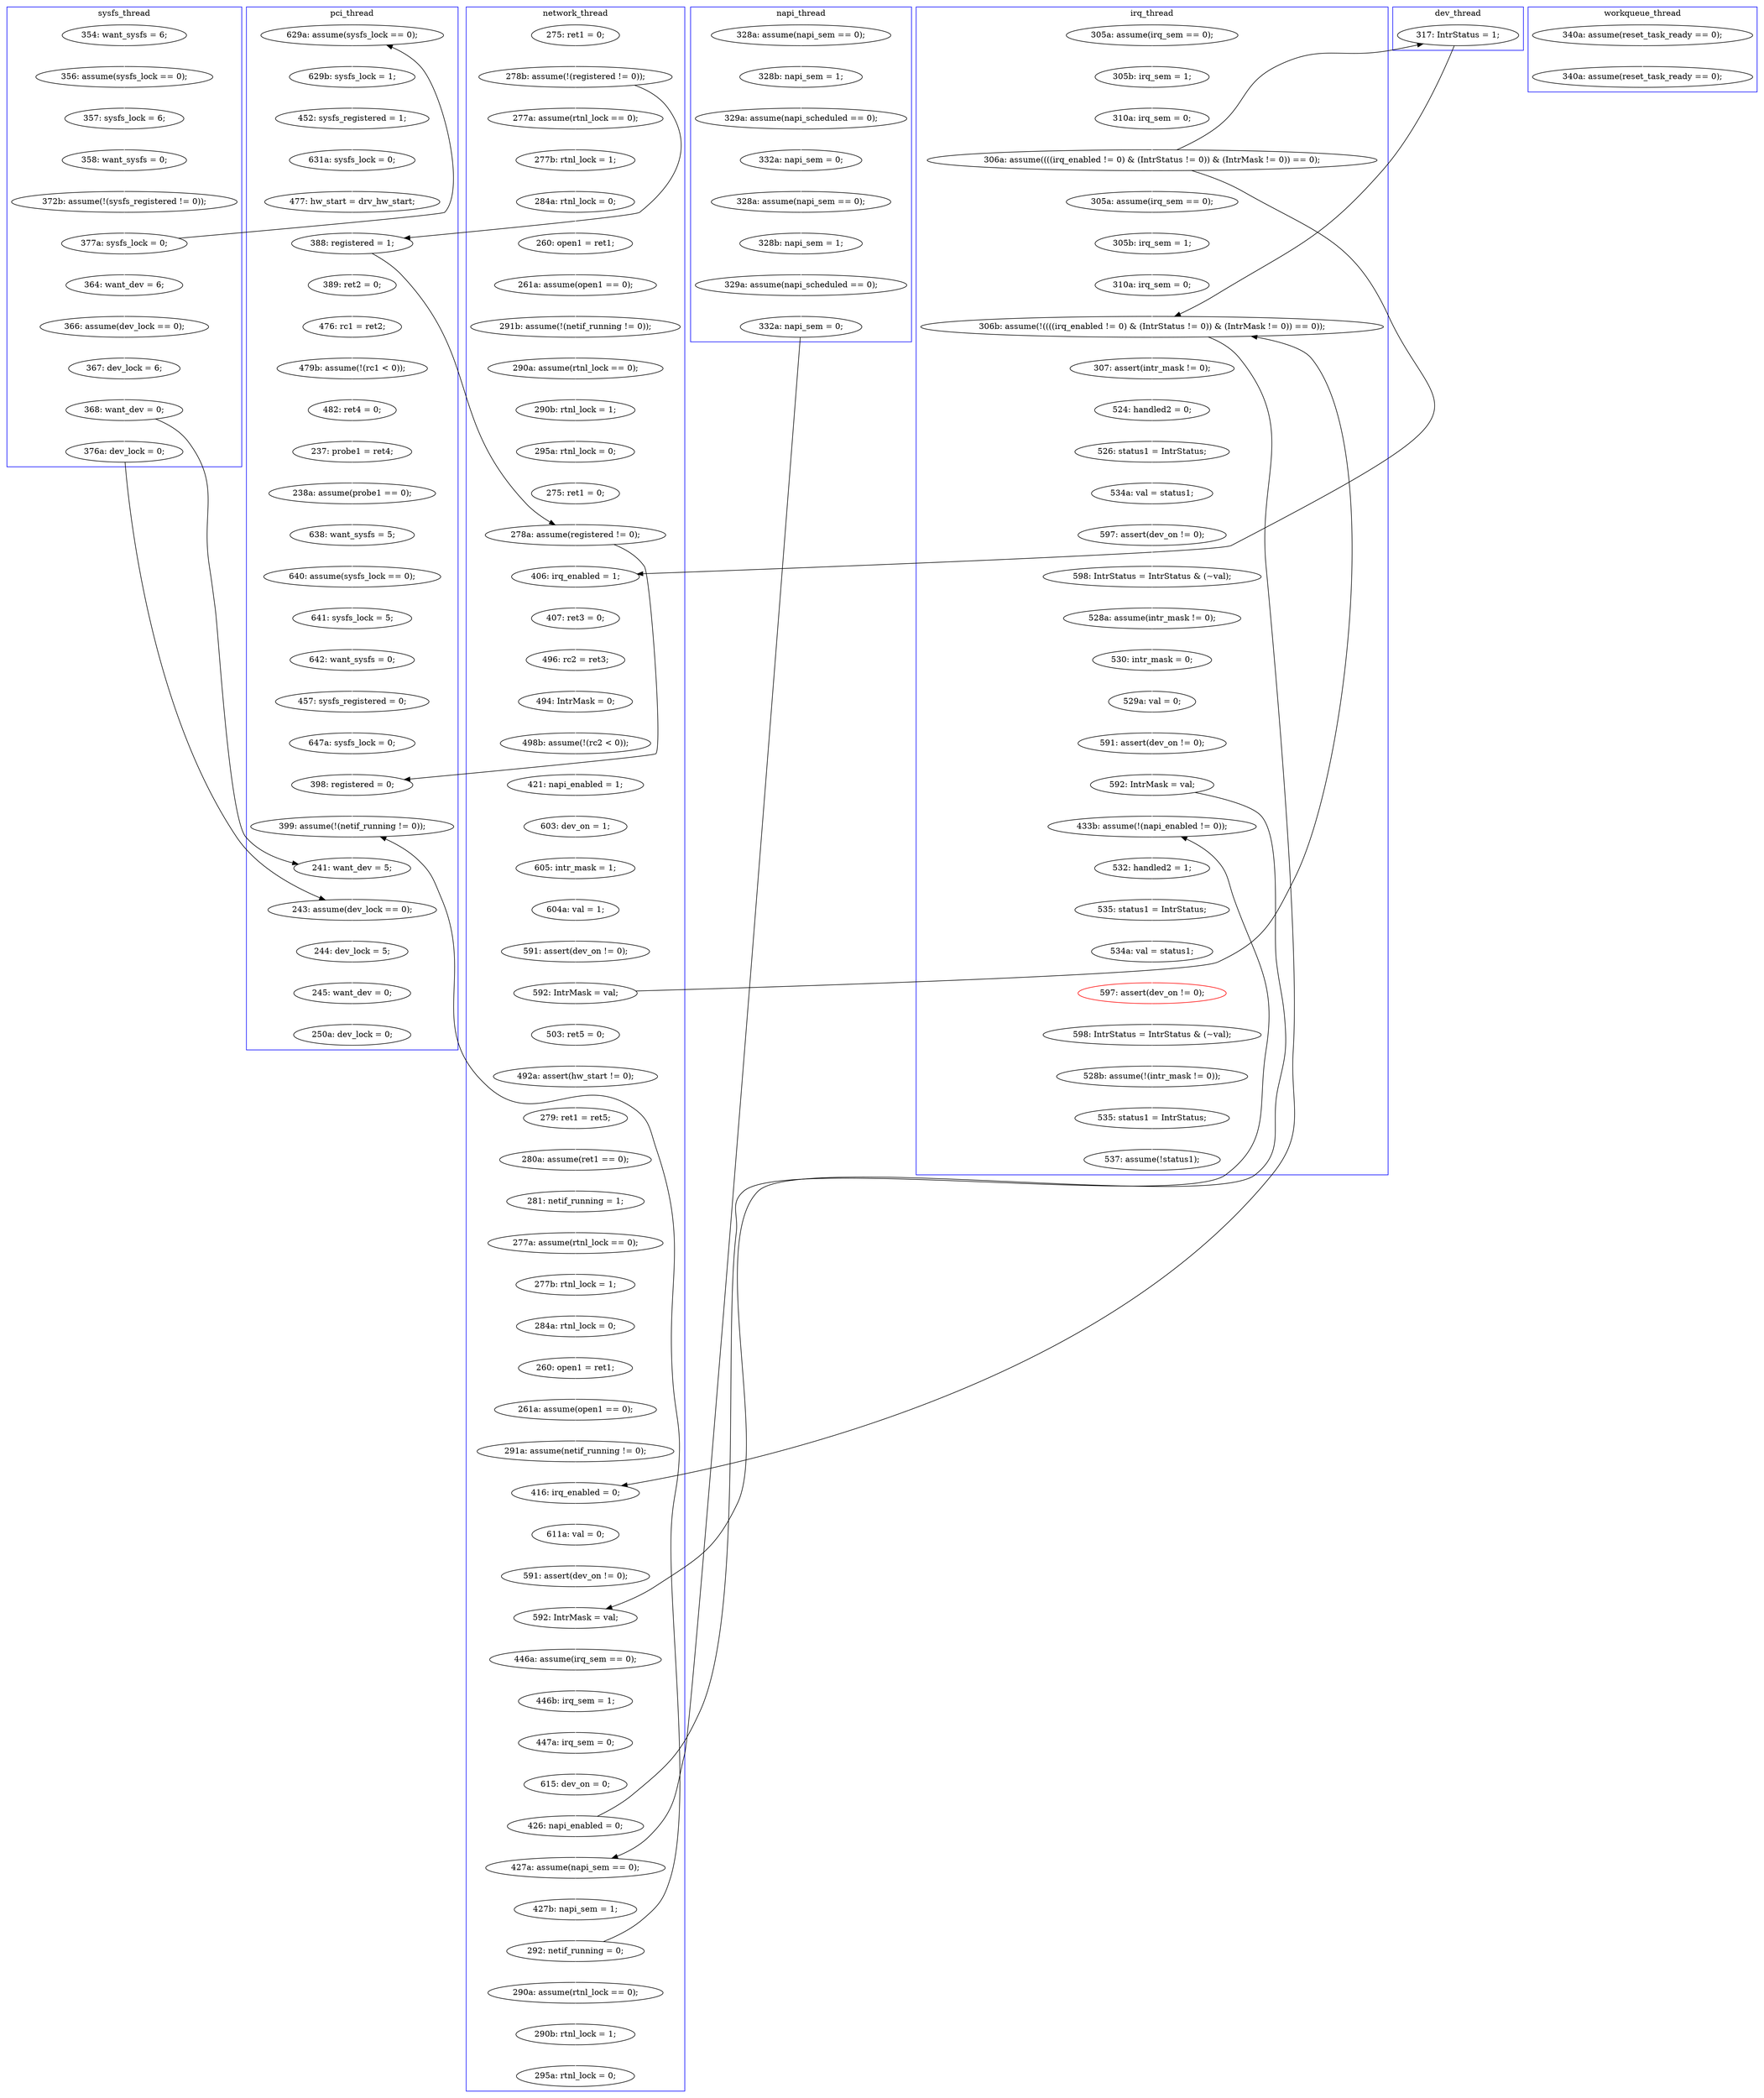 digraph Counterexample {
	49 -> 52 [color = white, style = solid]
	43 -> 45 [color = white, style = solid]
	276 -> 291 [color = white, style = solid]
	103 -> 265 [color = black, style = solid, constraint = false]
	154 -> 155 [color = white, style = solid]
	265 -> 266 [color = white, style = solid]
	169 -> 250 [color = white, style = solid]
	133 -> 134 [color = white, style = solid]
	36 -> 40 [color = white, style = solid]
	244 -> 246 [color = white, style = solid]
	35 -> 36 [color = white, style = solid]
	68 -> 69 [color = white, style = solid]
	216 -> 217 [color = white, style = solid]
	233 -> 234 [color = white, style = solid]
	146 -> 147 [color = white, style = solid]
	201 -> 225 [color = white, style = solid]
	93 -> 303 [color = black, style = solid, constraint = false]
	80 -> 81 [color = white, style = solid]
	26 -> 29 [color = white, style = solid]
	220 -> 221 [color = white, style = solid]
	278 -> 280 [color = white, style = solid]
	139 -> 142 [color = white, style = solid]
	137 -> 139 [color = white, style = solid]
	177 -> 180 [color = white, style = solid]
	151 -> 220 [color = black, style = solid, constraint = false]
	284 -> 294 [color = white, style = solid]
	241 -> 244 [color = white, style = solid]
	47 -> 48 [color = white, style = solid]
	105 -> 107 [color = white, style = solid]
	234 -> 237 [color = white, style = solid]
	258 -> 260 [color = white, style = solid]
	117 -> 124 [color = black, style = solid, constraint = false]
	124 -> 276 [color = black, style = solid, constraint = false]
	231 -> 233 [color = white, style = solid]
	217 -> 218 [color = white, style = solid]
	81 -> 82 [color = white, style = solid]
	161 -> 162 [color = white, style = solid]
	87 -> 88 [color = black, style = solid, constraint = false]
	89 -> 102 [color = white, style = solid]
	107 -> 117 [color = white, style = solid]
	151 -> 154 [color = white, style = solid]
	40 -> 194 [color = black, style = solid, constraint = false]
	118 -> 172 [color = white, style = solid]
	87 -> 90 [color = white, style = solid]
	287 -> 289 [color = white, style = solid]
	225 -> 240 [color = white, style = solid]
	256 -> 257 [color = white, style = solid]
	34 -> 35 [color = white, style = solid]
	186 -> 187 [color = white, style = solid]
	45 -> 66 [color = white, style = solid]
	209 -> 276 [color = white, style = solid]
	240 -> 243 [color = white, style = solid]
	46 -> 47 [color = white, style = solid]
	286 -> 287 [color = white, style = solid]
	85 -> 87 [color = white, style = solid]
	122 -> 124 [color = white, style = solid]
	150 -> 151 [color = white, style = solid]
	117 -> 118 [color = white, style = solid]
	65 -> 108 [color = white, style = solid]
	102 -> 105 [color = white, style = solid]
	237 -> 241 [color = white, style = solid]
	306 -> 307 [color = white, style = solid]
	218 -> 220 [color = white, style = solid]
	303 -> 305 [color = white, style = solid]
	243 -> 252 [color = white, style = solid]
	247 -> 270 [color = white, style = solid]
	164 -> 167 [color = white, style = solid]
	246 -> 247 [color = white, style = solid]
	112 -> 122 [color = white, style = solid]
	48 -> 49 [color = white, style = solid]
	90 -> 91 [color = white, style = solid]
	156 -> 159 [color = white, style = solid]
	163 -> 164 [color = white, style = solid]
	108 -> 109 [color = white, style = solid]
	52 -> 65 [color = white, style = solid]
	66 -> 68 [color = white, style = solid]
	147 -> 148 [color = white, style = solid]
	277 -> 286 [color = white, style = solid]
	273 -> 274 [color = white, style = solid]
	266 -> 277 [color = white, style = solid]
	42 -> 43 [color = white, style = solid]
	148 -> 150 [color = white, style = solid]
	257 -> 258 [color = white, style = solid]
	175 -> 176 [color = white, style = solid]
	252 -> 256 [color = white, style = solid]
	134 -> 135 [color = white, style = solid]
	160 -> 161 [color = white, style = solid]
	159 -> 160 [color = white, style = solid]
	280 -> 281 [color = white, style = solid]
	71 -> 103 [color = white, style = solid]
	188 -> 207 [color = white, style = solid]
	91 -> 92 [color = white, style = solid]
	124 -> 133 [color = white, style = solid]
	109 -> 112 [color = white, style = solid]
	162 -> 163 [color = white, style = solid]
	229 -> 231 [color = white, style = solid]
	264 -> 265 [color = white, style = solid]
	142 -> 146 [color = white, style = solid]
	93 -> 94 [color = white, style = solid]
	69 -> 71 [color = white, style = solid]
	227 -> 229 [color = white, style = solid]
	264 -> 270 [color = black, style = solid, constraint = false]
	83 -> 85 [color = white, style = solid]
	29 -> 117 [color = black, style = solid, constraint = false]
	40 -> 133 [color = black, style = solid, constraint = false]
	307 -> 308 [color = white, style = solid]
	194 -> 220 [color = black, style = solid, constraint = false]
	294 -> 296 [color = white, style = solid]
	167 -> 201 [color = white, style = solid]
	176 -> 177 [color = white, style = solid]
	94 -> 305 [color = black, style = solid, constraint = false]
	172 -> 175 [color = white, style = solid]
	207 -> 209 [color = white, style = solid]
	220 -> 225 [color = black, style = solid, constraint = false]
	281 -> 284 [color = white, style = solid]
	40 -> 216 [color = white, style = solid]
	82 -> 83 [color = white, style = solid]
	135 -> 137 [color = white, style = solid]
	185 -> 186 [color = white, style = solid]
	277 -> 291 [color = black, style = solid, constraint = false]
	88 -> 89 [color = white, style = solid]
	247 -> 252 [color = black, style = solid, constraint = false]
	187 -> 188 [color = white, style = solid]
	260 -> 264 [color = white, style = solid]
	29 -> 46 [color = white, style = solid]
	274 -> 278 [color = white, style = solid]
	270 -> 273 [color = white, style = solid]
	221 -> 227 [color = white, style = solid]
	305 -> 306 [color = white, style = solid]
	155 -> 156 [color = white, style = solid]
	180 -> 185 [color = white, style = solid]
	92 -> 93 [color = white, style = solid]
	291 -> 303 [color = white, style = solid]
	subgraph cluster5 {
		label = workqueue_thread
		color = blue
		169  [label = "340a: assume(reset_task_ready == 0);"]
		250  [label = "340a: assume(reset_task_ready == 0);"]
	}
	subgraph cluster7 {
		label = dev_thread
		color = blue
		194  [label = "317: IntrStatus = 1;"]
	}
	subgraph cluster4 {
		label = napi_thread
		color = blue
		43  [label = "328b: napi_sem = 1;"]
		69  [label = "328b: napi_sem = 1;"]
		42  [label = "328a: assume(napi_sem == 0);"]
		71  [label = "329a: assume(napi_scheduled == 0);"]
		103  [label = "332a: napi_sem = 0;"]
		68  [label = "328a: assume(napi_sem == 0);"]
		66  [label = "332a: napi_sem = 0;"]
		45  [label = "329a: assume(napi_scheduled == 0);"]
	}
	subgraph cluster3 {
		label = irq_thread
		color = blue
		246  [label = "591: assert(dev_on != 0);"]
		247  [label = "592: IntrMask = val;"]
		220  [label = "306b: assume(!((((irq_enabled != 0) & (IntrStatus != 0)) & (IntrMask != 0)) == 0));"]
		216  [label = "305a: assume(irq_sem == 0);"]
		270  [label = "433b: assume(!(napi_enabled != 0));"]
		227  [label = "524: handled2 = 0;"]
		278  [label = "534a: val = status1;"]
		241  [label = "530: intr_mask = 0;"]
		221  [label = "307: assert(intr_mask != 0);"]
		244  [label = "529a: val = 0;"]
		284  [label = "528b: assume(!(intr_mask != 0));"]
		231  [label = "534a: val = status1;"]
		229  [label = "526: status1 = IntrStatus;"]
		40  [label = "306a: assume((((irq_enabled != 0) & (IntrStatus != 0)) & (IntrMask != 0)) == 0);"]
		280  [label = "597: assert(dev_on != 0);", color = red]
		34  [label = "305a: assume(irq_sem == 0);"]
		281  [label = "598: IntrStatus = IntrStatus & (~val);"]
		233  [label = "597: assert(dev_on != 0);"]
		218  [label = "310a: irq_sem = 0;"]
		217  [label = "305b: irq_sem = 1;"]
		294  [label = "535: status1 = IntrStatus;"]
		296  [label = "537: assume(!status1);"]
		234  [label = "598: IntrStatus = IntrStatus & (~val);"]
		237  [label = "528a: assume(intr_mask != 0);"]
		35  [label = "305b: irq_sem = 1;"]
		36  [label = "310a: irq_sem = 0;"]
		273  [label = "532: handled2 = 1;"]
		274  [label = "535: status1 = IntrStatus;"]
	}
	subgraph cluster1 {
		label = pci_thread
		color = blue
		186  [label = "640: assume(sysfs_lock == 0);"]
		188  [label = "642: want_sysfs = 0;"]
		105  [label = "631a: sysfs_lock = 0;"]
		185  [label = "638: want_sysfs = 5;"]
		187  [label = "641: sysfs_lock = 5;"]
		291  [label = "399: assume(!(netif_running != 0));"]
		306  [label = "244: dev_lock = 5;"]
		172  [label = "476: rc1 = ret2;"]
		276  [label = "398: registered = 0;"]
		305  [label = "243: assume(dev_lock == 0);"]
		175  [label = "479b: assume(!(rc1 < 0));"]
		117  [label = "388: registered = 1;"]
		303  [label = "241: want_dev = 5;"]
		209  [label = "647a: sysfs_lock = 0;"]
		102  [label = "452: sysfs_registered = 1;"]
		118  [label = "389: ret2 = 0;"]
		308  [label = "250a: dev_lock = 0;"]
		89  [label = "629b: sysfs_lock = 1;"]
		107  [label = "477: hw_start = drv_hw_start;"]
		177  [label = "237: probe1 = ret4;"]
		207  [label = "457: sysfs_registered = 0;"]
		176  [label = "482: ret4 = 0;"]
		307  [label = "245: want_dev = 0;"]
		88  [label = "629a: assume(sysfs_lock == 0);"]
		180  [label = "238a: assume(probe1 == 0);"]
	}
	subgraph cluster2 {
		label = network_thread
		color = blue
		162  [label = "277b: rtnl_lock = 1;"]
		154  [label = "503: ret5 = 0;"]
		163  [label = "284a: rtnl_lock = 0;"]
		124  [label = "278a: assume(registered != 0);"]
		112  [label = "295a: rtnl_lock = 0;"]
		155  [label = "492a: assert(hw_start != 0);"]
		150  [label = "591: assert(dev_on != 0);"]
		142  [label = "421: napi_enabled = 1;"]
		46  [label = "277a: assume(rtnl_lock == 0);"]
		258  [label = "447a: irq_sem = 0;"]
		240  [label = "611a: val = 0;"]
		151  [label = "592: IntrMask = val;"]
		225  [label = "416: irq_enabled = 0;"]
		167  [label = "261a: assume(open1 == 0);"]
		108  [label = "290a: assume(rtnl_lock == 0);"]
		256  [label = "446a: assume(irq_sem == 0);"]
		47  [label = "277b: rtnl_lock = 1;"]
		147  [label = "605: intr_mask = 1;"]
		137  [label = "494: IntrMask = 0;"]
		287  [label = "290b: rtnl_lock = 1;"]
		48  [label = "284a: rtnl_lock = 0;"]
		164  [label = "260: open1 = ret1;"]
		161  [label = "277a: assume(rtnl_lock == 0);"]
		109  [label = "290b: rtnl_lock = 1;"]
		264  [label = "426: napi_enabled = 0;"]
		159  [label = "280a: assume(ret1 == 0);"]
		160  [label = "281: netif_running = 1;"]
		257  [label = "446b: irq_sem = 1;"]
		134  [label = "407: ret3 = 0;"]
		133  [label = "406: irq_enabled = 1;"]
		135  [label = "496: rc2 = ret3;"]
		29  [label = "278b: assume(!(registered != 0));"]
		26  [label = "275: ret1 = 0;"]
		243  [label = "591: assert(dev_on != 0);"]
		156  [label = "279: ret1 = ret5;"]
		286  [label = "290a: assume(rtnl_lock == 0);"]
		201  [label = "291a: assume(netif_running != 0);"]
		277  [label = "292: netif_running = 0;"]
		49  [label = "260: open1 = ret1;"]
		252  [label = "592: IntrMask = val;"]
		139  [label = "498b: assume(!(rc2 < 0));"]
		148  [label = "604a: val = 1;"]
		122  [label = "275: ret1 = 0;"]
		265  [label = "427a: assume(napi_sem == 0);"]
		146  [label = "603: dev_on = 1;"]
		260  [label = "615: dev_on = 0;"]
		65  [label = "291b: assume(!(netif_running != 0));"]
		266  [label = "427b: napi_sem = 1;"]
		52  [label = "261a: assume(open1 == 0);"]
		289  [label = "295a: rtnl_lock = 0;"]
	}
	subgraph cluster6 {
		label = sysfs_thread
		color = blue
		92  [label = "367: dev_lock = 6;"]
		94  [label = "376a: dev_lock = 0;"]
		82  [label = "357: sysfs_lock = 6;"]
		91  [label = "366: assume(dev_lock == 0);"]
		80  [label = "354: want_sysfs = 6;"]
		87  [label = "377a: sysfs_lock = 0;"]
		81  [label = "356: assume(sysfs_lock == 0);"]
		90  [label = "364: want_dev = 6;"]
		83  [label = "358: want_sysfs = 0;"]
		85  [label = "372b: assume(!(sysfs_registered != 0));"]
		93  [label = "368: want_dev = 0;"]
	}
}